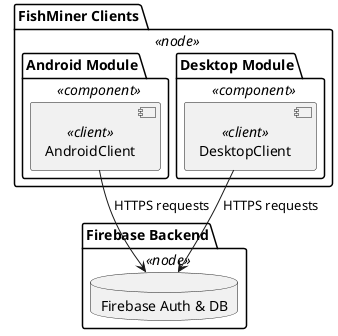 @startuml ClientServerView
!pragma layout smetana
skinparam packagePadding 20
skinparam packageMargin 40

' Simplified Client/Server view for FishMiner platform clients

package "FishMiner Clients" <<node>> {
  package "Android Module" <<component>> {
    [AndroidClient] <<client>>
  }

  package "Desktop Module" <<component>> {
    [DesktopClient] <<client>>
  }
}

package "Firebase Backend" <<node>> {
  database "Firebase Auth & DB" as Firebase
}

[AndroidClient] --> Firebase : HTTPS requests
[DesktopClient] --> Firebase : HTTPS requests

@enduml

